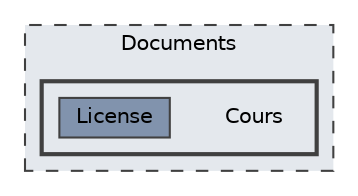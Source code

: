 digraph "/Users/thuillercolin/Documents/Cours"
{
 // LATEX_PDF_SIZE
  bgcolor="transparent";
  edge [fontname=Helvetica,fontsize=10,labelfontname=Helvetica,labelfontsize=10];
  node [fontname=Helvetica,fontsize=10,shape=box,height=0.2,width=0.4];
  compound=true
  subgraph clusterdir_f396504afdc959660871b003fa10164d {
    graph [ bgcolor="#e4e8ed", pencolor="grey25", label="Documents", fontname=Helvetica,fontsize=10 style="filled,dashed", URL="dir_f396504afdc959660871b003fa10164d.html",tooltip=""]
  subgraph clusterdir_8a4b2864123749416b5f82c0e43417ed {
    graph [ bgcolor="#e4e8ed", pencolor="grey25", label="", fontname=Helvetica,fontsize=10 style="filled,bold", URL="dir_8a4b2864123749416b5f82c0e43417ed.html",tooltip=""]
    dir_8a4b2864123749416b5f82c0e43417ed [shape=plaintext, label="Cours"];
  dir_e5b8599d94ff513ee43e8639a7194e89 [label="License", fillcolor="#8193ad", color="grey25", style="filled", URL="dir_e5b8599d94ff513ee43e8639a7194e89.html",tooltip=""];
  }
  }
}
